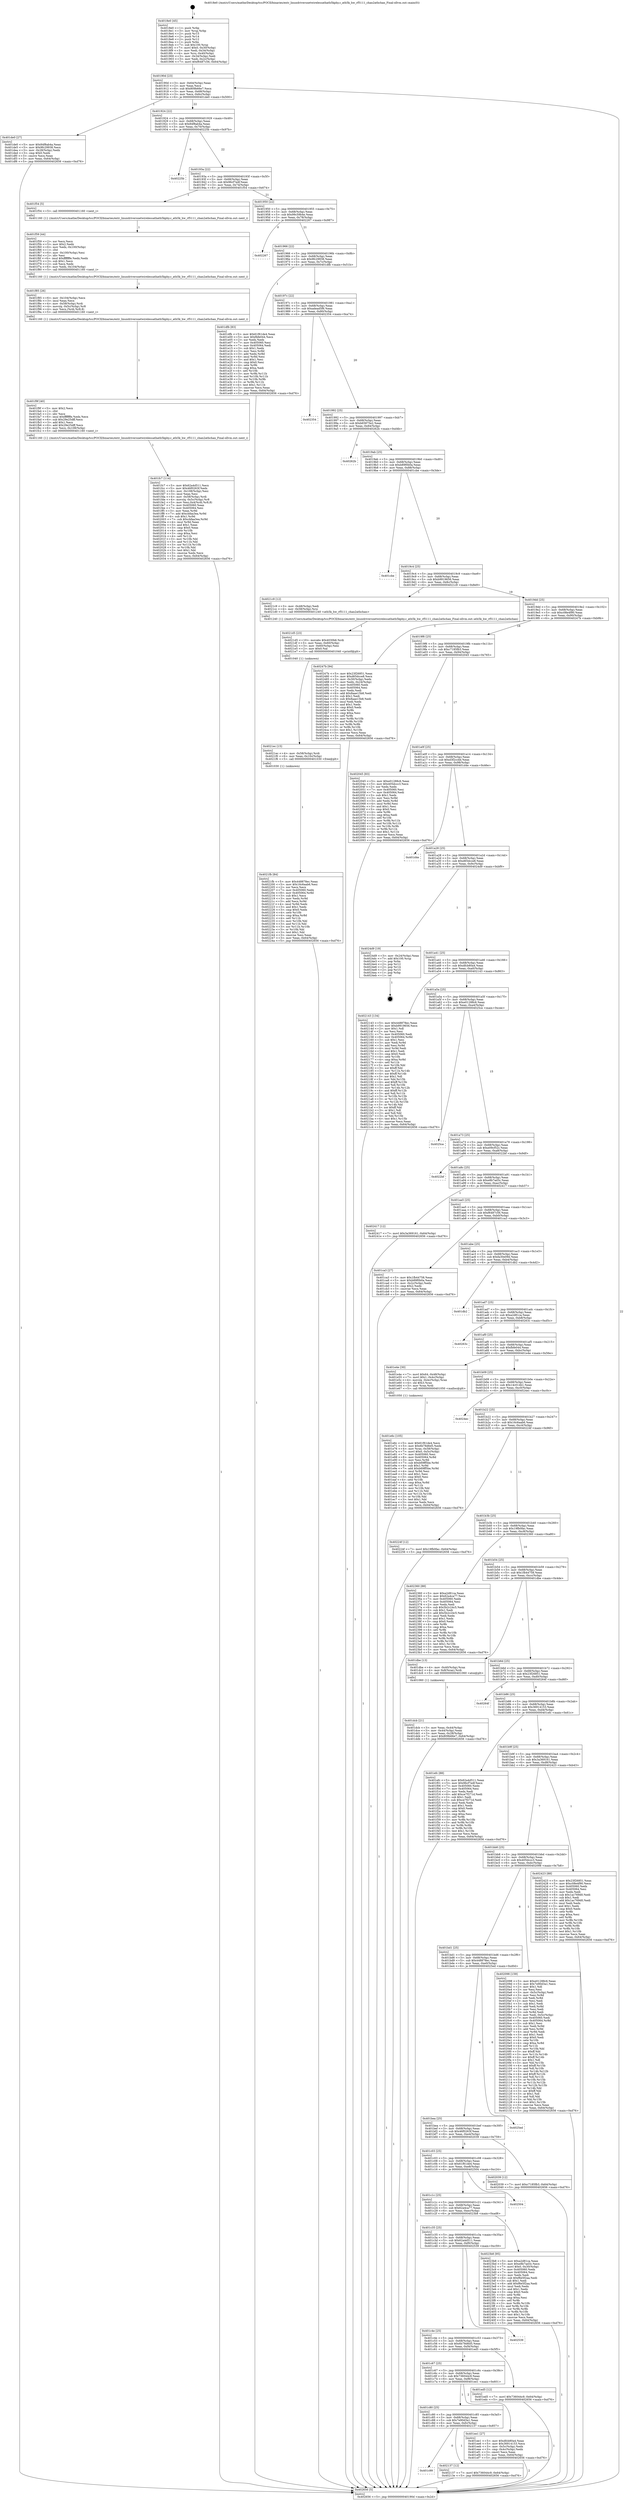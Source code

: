 digraph "0x4018e0" {
  label = "0x4018e0 (/mnt/c/Users/mathe/Desktop/tcc/POCII/binaries/extr_linuxdriversnetwirelessathath5kphy.c_ath5k_hw_rf5111_chan2athchan_Final-ollvm.out::main(0))"
  labelloc = "t"
  node[shape=record]

  Entry [label="",width=0.3,height=0.3,shape=circle,fillcolor=black,style=filled]
  "0x40190d" [label="{
     0x40190d [23]\l
     | [instrs]\l
     &nbsp;&nbsp;0x40190d \<+3\>: mov -0x64(%rbp),%eax\l
     &nbsp;&nbsp;0x401910 \<+2\>: mov %eax,%ecx\l
     &nbsp;&nbsp;0x401912 \<+6\>: sub $0x809b66e7,%ecx\l
     &nbsp;&nbsp;0x401918 \<+3\>: mov %eax,-0x68(%rbp)\l
     &nbsp;&nbsp;0x40191b \<+3\>: mov %ecx,-0x6c(%rbp)\l
     &nbsp;&nbsp;0x40191e \<+6\>: je 0000000000401de0 \<main+0x500\>\l
  }"]
  "0x401de0" [label="{
     0x401de0 [27]\l
     | [instrs]\l
     &nbsp;&nbsp;0x401de0 \<+5\>: mov $0x84f8ab4a,%eax\l
     &nbsp;&nbsp;0x401de5 \<+5\>: mov $0x9fc29938,%ecx\l
     &nbsp;&nbsp;0x401dea \<+3\>: mov -0x28(%rbp),%edx\l
     &nbsp;&nbsp;0x401ded \<+3\>: cmp $0x0,%edx\l
     &nbsp;&nbsp;0x401df0 \<+3\>: cmove %ecx,%eax\l
     &nbsp;&nbsp;0x401df3 \<+3\>: mov %eax,-0x64(%rbp)\l
     &nbsp;&nbsp;0x401df6 \<+5\>: jmp 0000000000402656 \<main+0xd76\>\l
  }"]
  "0x401924" [label="{
     0x401924 [22]\l
     | [instrs]\l
     &nbsp;&nbsp;0x401924 \<+5\>: jmp 0000000000401929 \<main+0x49\>\l
     &nbsp;&nbsp;0x401929 \<+3\>: mov -0x68(%rbp),%eax\l
     &nbsp;&nbsp;0x40192c \<+5\>: sub $0x84f8ab4a,%eax\l
     &nbsp;&nbsp;0x401931 \<+3\>: mov %eax,-0x70(%rbp)\l
     &nbsp;&nbsp;0x401934 \<+6\>: je 000000000040225b \<main+0x97b\>\l
  }"]
  Exit [label="",width=0.3,height=0.3,shape=circle,fillcolor=black,style=filled,peripheries=2]
  "0x40225b" [label="{
     0x40225b\l
  }", style=dashed]
  "0x40193a" [label="{
     0x40193a [22]\l
     | [instrs]\l
     &nbsp;&nbsp;0x40193a \<+5\>: jmp 000000000040193f \<main+0x5f\>\l
     &nbsp;&nbsp;0x40193f \<+3\>: mov -0x68(%rbp),%eax\l
     &nbsp;&nbsp;0x401942 \<+5\>: sub $0x96cf7edf,%eax\l
     &nbsp;&nbsp;0x401947 \<+3\>: mov %eax,-0x74(%rbp)\l
     &nbsp;&nbsp;0x40194a \<+6\>: je 0000000000401f54 \<main+0x674\>\l
  }"]
  "0x4021fb" [label="{
     0x4021fb [84]\l
     | [instrs]\l
     &nbsp;&nbsp;0x4021fb \<+5\>: mov $0x448878ec,%eax\l
     &nbsp;&nbsp;0x402200 \<+5\>: mov $0x16c6aab6,%esi\l
     &nbsp;&nbsp;0x402205 \<+2\>: xor %ecx,%ecx\l
     &nbsp;&nbsp;0x402207 \<+7\>: mov 0x405060,%edx\l
     &nbsp;&nbsp;0x40220e \<+8\>: mov 0x405064,%r8d\l
     &nbsp;&nbsp;0x402216 \<+3\>: sub $0x1,%ecx\l
     &nbsp;&nbsp;0x402219 \<+3\>: mov %edx,%r9d\l
     &nbsp;&nbsp;0x40221c \<+3\>: add %ecx,%r9d\l
     &nbsp;&nbsp;0x40221f \<+4\>: imul %r9d,%edx\l
     &nbsp;&nbsp;0x402223 \<+3\>: and $0x1,%edx\l
     &nbsp;&nbsp;0x402226 \<+3\>: cmp $0x0,%edx\l
     &nbsp;&nbsp;0x402229 \<+4\>: sete %r10b\l
     &nbsp;&nbsp;0x40222d \<+4\>: cmp $0xa,%r8d\l
     &nbsp;&nbsp;0x402231 \<+4\>: setl %r11b\l
     &nbsp;&nbsp;0x402235 \<+3\>: mov %r10b,%bl\l
     &nbsp;&nbsp;0x402238 \<+3\>: and %r11b,%bl\l
     &nbsp;&nbsp;0x40223b \<+3\>: xor %r11b,%r10b\l
     &nbsp;&nbsp;0x40223e \<+3\>: or %r10b,%bl\l
     &nbsp;&nbsp;0x402241 \<+3\>: test $0x1,%bl\l
     &nbsp;&nbsp;0x402244 \<+3\>: cmovne %esi,%eax\l
     &nbsp;&nbsp;0x402247 \<+3\>: mov %eax,-0x64(%rbp)\l
     &nbsp;&nbsp;0x40224a \<+5\>: jmp 0000000000402656 \<main+0xd76\>\l
  }"]
  "0x401f54" [label="{
     0x401f54 [5]\l
     | [instrs]\l
     &nbsp;&nbsp;0x401f54 \<+5\>: call 0000000000401160 \<next_i\>\l
     | [calls]\l
     &nbsp;&nbsp;0x401160 \{1\} (/mnt/c/Users/mathe/Desktop/tcc/POCII/binaries/extr_linuxdriversnetwirelessathath5kphy.c_ath5k_hw_rf5111_chan2athchan_Final-ollvm.out::next_i)\l
  }"]
  "0x401950" [label="{
     0x401950 [22]\l
     | [instrs]\l
     &nbsp;&nbsp;0x401950 \<+5\>: jmp 0000000000401955 \<main+0x75\>\l
     &nbsp;&nbsp;0x401955 \<+3\>: mov -0x68(%rbp),%eax\l
     &nbsp;&nbsp;0x401958 \<+5\>: sub $0x99c59b4e,%eax\l
     &nbsp;&nbsp;0x40195d \<+3\>: mov %eax,-0x78(%rbp)\l
     &nbsp;&nbsp;0x401960 \<+6\>: je 0000000000402267 \<main+0x987\>\l
  }"]
  "0x4021ec" [label="{
     0x4021ec [15]\l
     | [instrs]\l
     &nbsp;&nbsp;0x4021ec \<+4\>: mov -0x58(%rbp),%rdi\l
     &nbsp;&nbsp;0x4021f0 \<+6\>: mov %eax,-0x10c(%rbp)\l
     &nbsp;&nbsp;0x4021f6 \<+5\>: call 0000000000401030 \<free@plt\>\l
     | [calls]\l
     &nbsp;&nbsp;0x401030 \{1\} (unknown)\l
  }"]
  "0x402267" [label="{
     0x402267\l
  }", style=dashed]
  "0x401966" [label="{
     0x401966 [22]\l
     | [instrs]\l
     &nbsp;&nbsp;0x401966 \<+5\>: jmp 000000000040196b \<main+0x8b\>\l
     &nbsp;&nbsp;0x40196b \<+3\>: mov -0x68(%rbp),%eax\l
     &nbsp;&nbsp;0x40196e \<+5\>: sub $0x9fc29938,%eax\l
     &nbsp;&nbsp;0x401973 \<+3\>: mov %eax,-0x7c(%rbp)\l
     &nbsp;&nbsp;0x401976 \<+6\>: je 0000000000401dfb \<main+0x51b\>\l
  }"]
  "0x4021d5" [label="{
     0x4021d5 [23]\l
     | [instrs]\l
     &nbsp;&nbsp;0x4021d5 \<+10\>: movabs $0x4030b6,%rdi\l
     &nbsp;&nbsp;0x4021df \<+3\>: mov %eax,-0x60(%rbp)\l
     &nbsp;&nbsp;0x4021e2 \<+3\>: mov -0x60(%rbp),%esi\l
     &nbsp;&nbsp;0x4021e5 \<+2\>: mov $0x0,%al\l
     &nbsp;&nbsp;0x4021e7 \<+5\>: call 0000000000401040 \<printf@plt\>\l
     | [calls]\l
     &nbsp;&nbsp;0x401040 \{1\} (unknown)\l
  }"]
  "0x401dfb" [label="{
     0x401dfb [83]\l
     | [instrs]\l
     &nbsp;&nbsp;0x401dfb \<+5\>: mov $0x61f61de4,%eax\l
     &nbsp;&nbsp;0x401e00 \<+5\>: mov $0xfbfe044,%ecx\l
     &nbsp;&nbsp;0x401e05 \<+2\>: xor %edx,%edx\l
     &nbsp;&nbsp;0x401e07 \<+7\>: mov 0x405060,%esi\l
     &nbsp;&nbsp;0x401e0e \<+7\>: mov 0x405064,%edi\l
     &nbsp;&nbsp;0x401e15 \<+3\>: sub $0x1,%edx\l
     &nbsp;&nbsp;0x401e18 \<+3\>: mov %esi,%r8d\l
     &nbsp;&nbsp;0x401e1b \<+3\>: add %edx,%r8d\l
     &nbsp;&nbsp;0x401e1e \<+4\>: imul %r8d,%esi\l
     &nbsp;&nbsp;0x401e22 \<+3\>: and $0x1,%esi\l
     &nbsp;&nbsp;0x401e25 \<+3\>: cmp $0x0,%esi\l
     &nbsp;&nbsp;0x401e28 \<+4\>: sete %r9b\l
     &nbsp;&nbsp;0x401e2c \<+3\>: cmp $0xa,%edi\l
     &nbsp;&nbsp;0x401e2f \<+4\>: setl %r10b\l
     &nbsp;&nbsp;0x401e33 \<+3\>: mov %r9b,%r11b\l
     &nbsp;&nbsp;0x401e36 \<+3\>: and %r10b,%r11b\l
     &nbsp;&nbsp;0x401e39 \<+3\>: xor %r10b,%r9b\l
     &nbsp;&nbsp;0x401e3c \<+3\>: or %r9b,%r11b\l
     &nbsp;&nbsp;0x401e3f \<+4\>: test $0x1,%r11b\l
     &nbsp;&nbsp;0x401e43 \<+3\>: cmovne %ecx,%eax\l
     &nbsp;&nbsp;0x401e46 \<+3\>: mov %eax,-0x64(%rbp)\l
     &nbsp;&nbsp;0x401e49 \<+5\>: jmp 0000000000402656 \<main+0xd76\>\l
  }"]
  "0x40197c" [label="{
     0x40197c [22]\l
     | [instrs]\l
     &nbsp;&nbsp;0x40197c \<+5\>: jmp 0000000000401981 \<main+0xa1\>\l
     &nbsp;&nbsp;0x401981 \<+3\>: mov -0x68(%rbp),%eax\l
     &nbsp;&nbsp;0x401984 \<+5\>: sub $0xadead5f6,%eax\l
     &nbsp;&nbsp;0x401989 \<+3\>: mov %eax,-0x80(%rbp)\l
     &nbsp;&nbsp;0x40198c \<+6\>: je 0000000000402354 \<main+0xa74\>\l
  }"]
  "0x401c99" [label="{
     0x401c99\l
  }", style=dashed]
  "0x402354" [label="{
     0x402354\l
  }", style=dashed]
  "0x401992" [label="{
     0x401992 [25]\l
     | [instrs]\l
     &nbsp;&nbsp;0x401992 \<+5\>: jmp 0000000000401997 \<main+0xb7\>\l
     &nbsp;&nbsp;0x401997 \<+3\>: mov -0x68(%rbp),%eax\l
     &nbsp;&nbsp;0x40199a \<+5\>: sub $0xb65875e2,%eax\l
     &nbsp;&nbsp;0x40199f \<+6\>: mov %eax,-0x84(%rbp)\l
     &nbsp;&nbsp;0x4019a5 \<+6\>: je 000000000040262b \<main+0xd4b\>\l
  }"]
  "0x402137" [label="{
     0x402137 [12]\l
     | [instrs]\l
     &nbsp;&nbsp;0x402137 \<+7\>: movl $0x736044c9,-0x64(%rbp)\l
     &nbsp;&nbsp;0x40213e \<+5\>: jmp 0000000000402656 \<main+0xd76\>\l
  }"]
  "0x40262b" [label="{
     0x40262b\l
  }", style=dashed]
  "0x4019ab" [label="{
     0x4019ab [25]\l
     | [instrs]\l
     &nbsp;&nbsp;0x4019ab \<+5\>: jmp 00000000004019b0 \<main+0xd0\>\l
     &nbsp;&nbsp;0x4019b0 \<+3\>: mov -0x68(%rbp),%eax\l
     &nbsp;&nbsp;0x4019b3 \<+5\>: sub $0xb89f0b0a,%eax\l
     &nbsp;&nbsp;0x4019b8 \<+6\>: mov %eax,-0x88(%rbp)\l
     &nbsp;&nbsp;0x4019be \<+6\>: je 0000000000401cbe \<main+0x3de\>\l
  }"]
  "0x401fc7" [label="{
     0x401fc7 [114]\l
     | [instrs]\l
     &nbsp;&nbsp;0x401fc7 \<+5\>: mov $0x62a4d511,%ecx\l
     &nbsp;&nbsp;0x401fcc \<+5\>: mov $0x46f0263f,%edx\l
     &nbsp;&nbsp;0x401fd1 \<+6\>: mov -0x108(%rbp),%esi\l
     &nbsp;&nbsp;0x401fd7 \<+3\>: imul %eax,%esi\l
     &nbsp;&nbsp;0x401fda \<+4\>: mov -0x58(%rbp),%rdi\l
     &nbsp;&nbsp;0x401fde \<+4\>: movslq -0x5c(%rbp),%r8\l
     &nbsp;&nbsp;0x401fe2 \<+5\>: mov %esi,0x4(%rdi,%r8,8)\l
     &nbsp;&nbsp;0x401fe7 \<+7\>: mov 0x405060,%eax\l
     &nbsp;&nbsp;0x401fee \<+7\>: mov 0x405064,%esi\l
     &nbsp;&nbsp;0x401ff5 \<+3\>: mov %eax,%r9d\l
     &nbsp;&nbsp;0x401ff8 \<+7\>: add $0xcbfaa3ea,%r9d\l
     &nbsp;&nbsp;0x401fff \<+4\>: sub $0x1,%r9d\l
     &nbsp;&nbsp;0x402003 \<+7\>: sub $0xcbfaa3ea,%r9d\l
     &nbsp;&nbsp;0x40200a \<+4\>: imul %r9d,%eax\l
     &nbsp;&nbsp;0x40200e \<+3\>: and $0x1,%eax\l
     &nbsp;&nbsp;0x402011 \<+3\>: cmp $0x0,%eax\l
     &nbsp;&nbsp;0x402014 \<+4\>: sete %r10b\l
     &nbsp;&nbsp;0x402018 \<+3\>: cmp $0xa,%esi\l
     &nbsp;&nbsp;0x40201b \<+4\>: setl %r11b\l
     &nbsp;&nbsp;0x40201f \<+3\>: mov %r10b,%bl\l
     &nbsp;&nbsp;0x402022 \<+3\>: and %r11b,%bl\l
     &nbsp;&nbsp;0x402025 \<+3\>: xor %r11b,%r10b\l
     &nbsp;&nbsp;0x402028 \<+3\>: or %r10b,%bl\l
     &nbsp;&nbsp;0x40202b \<+3\>: test $0x1,%bl\l
     &nbsp;&nbsp;0x40202e \<+3\>: cmovne %edx,%ecx\l
     &nbsp;&nbsp;0x402031 \<+3\>: mov %ecx,-0x64(%rbp)\l
     &nbsp;&nbsp;0x402034 \<+5\>: jmp 0000000000402656 \<main+0xd76\>\l
  }"]
  "0x401cbe" [label="{
     0x401cbe\l
  }", style=dashed]
  "0x4019c4" [label="{
     0x4019c4 [25]\l
     | [instrs]\l
     &nbsp;&nbsp;0x4019c4 \<+5\>: jmp 00000000004019c9 \<main+0xe9\>\l
     &nbsp;&nbsp;0x4019c9 \<+3\>: mov -0x68(%rbp),%eax\l
     &nbsp;&nbsp;0x4019cc \<+5\>: sub $0xb9919656,%eax\l
     &nbsp;&nbsp;0x4019d1 \<+6\>: mov %eax,-0x8c(%rbp)\l
     &nbsp;&nbsp;0x4019d7 \<+6\>: je 00000000004021c9 \<main+0x8e9\>\l
  }"]
  "0x401f9f" [label="{
     0x401f9f [40]\l
     | [instrs]\l
     &nbsp;&nbsp;0x401f9f \<+5\>: mov $0x2,%ecx\l
     &nbsp;&nbsp;0x401fa4 \<+1\>: cltd\l
     &nbsp;&nbsp;0x401fa5 \<+2\>: idiv %ecx\l
     &nbsp;&nbsp;0x401fa7 \<+6\>: imul $0xfffffffe,%edx,%ecx\l
     &nbsp;&nbsp;0x401fad \<+6\>: sub $0x29e25dff,%ecx\l
     &nbsp;&nbsp;0x401fb3 \<+3\>: add $0x1,%ecx\l
     &nbsp;&nbsp;0x401fb6 \<+6\>: add $0x29e25dff,%ecx\l
     &nbsp;&nbsp;0x401fbc \<+6\>: mov %ecx,-0x108(%rbp)\l
     &nbsp;&nbsp;0x401fc2 \<+5\>: call 0000000000401160 \<next_i\>\l
     | [calls]\l
     &nbsp;&nbsp;0x401160 \{1\} (/mnt/c/Users/mathe/Desktop/tcc/POCII/binaries/extr_linuxdriversnetwirelessathath5kphy.c_ath5k_hw_rf5111_chan2athchan_Final-ollvm.out::next_i)\l
  }"]
  "0x4021c9" [label="{
     0x4021c9 [12]\l
     | [instrs]\l
     &nbsp;&nbsp;0x4021c9 \<+3\>: mov -0x48(%rbp),%edi\l
     &nbsp;&nbsp;0x4021cc \<+4\>: mov -0x58(%rbp),%rsi\l
     &nbsp;&nbsp;0x4021d0 \<+5\>: call 0000000000401240 \<ath5k_hw_rf5111_chan2athchan\>\l
     | [calls]\l
     &nbsp;&nbsp;0x401240 \{1\} (/mnt/c/Users/mathe/Desktop/tcc/POCII/binaries/extr_linuxdriversnetwirelessathath5kphy.c_ath5k_hw_rf5111_chan2athchan_Final-ollvm.out::ath5k_hw_rf5111_chan2athchan)\l
  }"]
  "0x4019dd" [label="{
     0x4019dd [25]\l
     | [instrs]\l
     &nbsp;&nbsp;0x4019dd \<+5\>: jmp 00000000004019e2 \<main+0x102\>\l
     &nbsp;&nbsp;0x4019e2 \<+3\>: mov -0x68(%rbp),%eax\l
     &nbsp;&nbsp;0x4019e5 \<+5\>: sub $0xc08e4f90,%eax\l
     &nbsp;&nbsp;0x4019ea \<+6\>: mov %eax,-0x90(%rbp)\l
     &nbsp;&nbsp;0x4019f0 \<+6\>: je 000000000040247b \<main+0xb9b\>\l
  }"]
  "0x401f85" [label="{
     0x401f85 [26]\l
     | [instrs]\l
     &nbsp;&nbsp;0x401f85 \<+6\>: mov -0x104(%rbp),%ecx\l
     &nbsp;&nbsp;0x401f8b \<+3\>: imul %eax,%ecx\l
     &nbsp;&nbsp;0x401f8e \<+4\>: mov -0x58(%rbp),%rdi\l
     &nbsp;&nbsp;0x401f92 \<+4\>: movslq -0x5c(%rbp),%r8\l
     &nbsp;&nbsp;0x401f96 \<+4\>: mov %ecx,(%rdi,%r8,8)\l
     &nbsp;&nbsp;0x401f9a \<+5\>: call 0000000000401160 \<next_i\>\l
     | [calls]\l
     &nbsp;&nbsp;0x401160 \{1\} (/mnt/c/Users/mathe/Desktop/tcc/POCII/binaries/extr_linuxdriversnetwirelessathath5kphy.c_ath5k_hw_rf5111_chan2athchan_Final-ollvm.out::next_i)\l
  }"]
  "0x40247b" [label="{
     0x40247b [94]\l
     | [instrs]\l
     &nbsp;&nbsp;0x40247b \<+5\>: mov $0x23f26851,%eax\l
     &nbsp;&nbsp;0x402480 \<+5\>: mov $0xd65dcce8,%ecx\l
     &nbsp;&nbsp;0x402485 \<+3\>: mov -0x30(%rbp),%edx\l
     &nbsp;&nbsp;0x402488 \<+3\>: mov %edx,-0x24(%rbp)\l
     &nbsp;&nbsp;0x40248b \<+7\>: mov 0x405060,%edx\l
     &nbsp;&nbsp;0x402492 \<+7\>: mov 0x405064,%esi\l
     &nbsp;&nbsp;0x402499 \<+2\>: mov %edx,%edi\l
     &nbsp;&nbsp;0x40249b \<+6\>: add $0x8aae15b8,%edi\l
     &nbsp;&nbsp;0x4024a1 \<+3\>: sub $0x1,%edi\l
     &nbsp;&nbsp;0x4024a4 \<+6\>: sub $0x8aae15b8,%edi\l
     &nbsp;&nbsp;0x4024aa \<+3\>: imul %edi,%edx\l
     &nbsp;&nbsp;0x4024ad \<+3\>: and $0x1,%edx\l
     &nbsp;&nbsp;0x4024b0 \<+3\>: cmp $0x0,%edx\l
     &nbsp;&nbsp;0x4024b3 \<+4\>: sete %r8b\l
     &nbsp;&nbsp;0x4024b7 \<+3\>: cmp $0xa,%esi\l
     &nbsp;&nbsp;0x4024ba \<+4\>: setl %r9b\l
     &nbsp;&nbsp;0x4024be \<+3\>: mov %r8b,%r10b\l
     &nbsp;&nbsp;0x4024c1 \<+3\>: and %r9b,%r10b\l
     &nbsp;&nbsp;0x4024c4 \<+3\>: xor %r9b,%r8b\l
     &nbsp;&nbsp;0x4024c7 \<+3\>: or %r8b,%r10b\l
     &nbsp;&nbsp;0x4024ca \<+4\>: test $0x1,%r10b\l
     &nbsp;&nbsp;0x4024ce \<+3\>: cmovne %ecx,%eax\l
     &nbsp;&nbsp;0x4024d1 \<+3\>: mov %eax,-0x64(%rbp)\l
     &nbsp;&nbsp;0x4024d4 \<+5\>: jmp 0000000000402656 \<main+0xd76\>\l
  }"]
  "0x4019f6" [label="{
     0x4019f6 [25]\l
     | [instrs]\l
     &nbsp;&nbsp;0x4019f6 \<+5\>: jmp 00000000004019fb \<main+0x11b\>\l
     &nbsp;&nbsp;0x4019fb \<+3\>: mov -0x68(%rbp),%eax\l
     &nbsp;&nbsp;0x4019fe \<+5\>: sub $0xc7185fb3,%eax\l
     &nbsp;&nbsp;0x401a03 \<+6\>: mov %eax,-0x94(%rbp)\l
     &nbsp;&nbsp;0x401a09 \<+6\>: je 0000000000402045 \<main+0x765\>\l
  }"]
  "0x401f59" [label="{
     0x401f59 [44]\l
     | [instrs]\l
     &nbsp;&nbsp;0x401f59 \<+2\>: xor %ecx,%ecx\l
     &nbsp;&nbsp;0x401f5b \<+5\>: mov $0x2,%edx\l
     &nbsp;&nbsp;0x401f60 \<+6\>: mov %edx,-0x100(%rbp)\l
     &nbsp;&nbsp;0x401f66 \<+1\>: cltd\l
     &nbsp;&nbsp;0x401f67 \<+6\>: mov -0x100(%rbp),%esi\l
     &nbsp;&nbsp;0x401f6d \<+2\>: idiv %esi\l
     &nbsp;&nbsp;0x401f6f \<+6\>: imul $0xfffffffe,%edx,%edx\l
     &nbsp;&nbsp;0x401f75 \<+3\>: sub $0x1,%ecx\l
     &nbsp;&nbsp;0x401f78 \<+2\>: sub %ecx,%edx\l
     &nbsp;&nbsp;0x401f7a \<+6\>: mov %edx,-0x104(%rbp)\l
     &nbsp;&nbsp;0x401f80 \<+5\>: call 0000000000401160 \<next_i\>\l
     | [calls]\l
     &nbsp;&nbsp;0x401160 \{1\} (/mnt/c/Users/mathe/Desktop/tcc/POCII/binaries/extr_linuxdriversnetwirelessathath5kphy.c_ath5k_hw_rf5111_chan2athchan_Final-ollvm.out::next_i)\l
  }"]
  "0x402045" [label="{
     0x402045 [83]\l
     | [instrs]\l
     &nbsp;&nbsp;0x402045 \<+5\>: mov $0xe01288c6,%eax\l
     &nbsp;&nbsp;0x40204a \<+5\>: mov $0x405dccc3,%ecx\l
     &nbsp;&nbsp;0x40204f \<+2\>: xor %edx,%edx\l
     &nbsp;&nbsp;0x402051 \<+7\>: mov 0x405060,%esi\l
     &nbsp;&nbsp;0x402058 \<+7\>: mov 0x405064,%edi\l
     &nbsp;&nbsp;0x40205f \<+3\>: sub $0x1,%edx\l
     &nbsp;&nbsp;0x402062 \<+3\>: mov %esi,%r8d\l
     &nbsp;&nbsp;0x402065 \<+3\>: add %edx,%r8d\l
     &nbsp;&nbsp;0x402068 \<+4\>: imul %r8d,%esi\l
     &nbsp;&nbsp;0x40206c \<+3\>: and $0x1,%esi\l
     &nbsp;&nbsp;0x40206f \<+3\>: cmp $0x0,%esi\l
     &nbsp;&nbsp;0x402072 \<+4\>: sete %r9b\l
     &nbsp;&nbsp;0x402076 \<+3\>: cmp $0xa,%edi\l
     &nbsp;&nbsp;0x402079 \<+4\>: setl %r10b\l
     &nbsp;&nbsp;0x40207d \<+3\>: mov %r9b,%r11b\l
     &nbsp;&nbsp;0x402080 \<+3\>: and %r10b,%r11b\l
     &nbsp;&nbsp;0x402083 \<+3\>: xor %r10b,%r9b\l
     &nbsp;&nbsp;0x402086 \<+3\>: or %r9b,%r11b\l
     &nbsp;&nbsp;0x402089 \<+4\>: test $0x1,%r11b\l
     &nbsp;&nbsp;0x40208d \<+3\>: cmovne %ecx,%eax\l
     &nbsp;&nbsp;0x402090 \<+3\>: mov %eax,-0x64(%rbp)\l
     &nbsp;&nbsp;0x402093 \<+5\>: jmp 0000000000402656 \<main+0xd76\>\l
  }"]
  "0x401a0f" [label="{
     0x401a0f [25]\l
     | [instrs]\l
     &nbsp;&nbsp;0x401a0f \<+5\>: jmp 0000000000401a14 \<main+0x134\>\l
     &nbsp;&nbsp;0x401a14 \<+3\>: mov -0x68(%rbp),%eax\l
     &nbsp;&nbsp;0x401a17 \<+5\>: sub $0xd3f2ccbb,%eax\l
     &nbsp;&nbsp;0x401a1c \<+6\>: mov %eax,-0x98(%rbp)\l
     &nbsp;&nbsp;0x401a22 \<+6\>: je 0000000000401d4e \<main+0x46e\>\l
  }"]
  "0x401c80" [label="{
     0x401c80 [25]\l
     | [instrs]\l
     &nbsp;&nbsp;0x401c80 \<+5\>: jmp 0000000000401c85 \<main+0x3a5\>\l
     &nbsp;&nbsp;0x401c85 \<+3\>: mov -0x68(%rbp),%eax\l
     &nbsp;&nbsp;0x401c88 \<+5\>: sub $0x7e90d3a1,%eax\l
     &nbsp;&nbsp;0x401c8d \<+6\>: mov %eax,-0xfc(%rbp)\l
     &nbsp;&nbsp;0x401c93 \<+6\>: je 0000000000402137 \<main+0x857\>\l
  }"]
  "0x401d4e" [label="{
     0x401d4e\l
  }", style=dashed]
  "0x401a28" [label="{
     0x401a28 [25]\l
     | [instrs]\l
     &nbsp;&nbsp;0x401a28 \<+5\>: jmp 0000000000401a2d \<main+0x14d\>\l
     &nbsp;&nbsp;0x401a2d \<+3\>: mov -0x68(%rbp),%eax\l
     &nbsp;&nbsp;0x401a30 \<+5\>: sub $0xd65dcce8,%eax\l
     &nbsp;&nbsp;0x401a35 \<+6\>: mov %eax,-0x9c(%rbp)\l
     &nbsp;&nbsp;0x401a3b \<+6\>: je 00000000004024d9 \<main+0xbf9\>\l
  }"]
  "0x401ee1" [label="{
     0x401ee1 [27]\l
     | [instrs]\l
     &nbsp;&nbsp;0x401ee1 \<+5\>: mov $0xdfcb80a4,%eax\l
     &nbsp;&nbsp;0x401ee6 \<+5\>: mov $0x36914153,%ecx\l
     &nbsp;&nbsp;0x401eeb \<+3\>: mov -0x5c(%rbp),%edx\l
     &nbsp;&nbsp;0x401eee \<+3\>: cmp -0x4c(%rbp),%edx\l
     &nbsp;&nbsp;0x401ef1 \<+3\>: cmovl %ecx,%eax\l
     &nbsp;&nbsp;0x401ef4 \<+3\>: mov %eax,-0x64(%rbp)\l
     &nbsp;&nbsp;0x401ef7 \<+5\>: jmp 0000000000402656 \<main+0xd76\>\l
  }"]
  "0x4024d9" [label="{
     0x4024d9 [19]\l
     | [instrs]\l
     &nbsp;&nbsp;0x4024d9 \<+3\>: mov -0x24(%rbp),%eax\l
     &nbsp;&nbsp;0x4024dc \<+7\>: add $0x100,%rsp\l
     &nbsp;&nbsp;0x4024e3 \<+1\>: pop %rbx\l
     &nbsp;&nbsp;0x4024e4 \<+2\>: pop %r12\l
     &nbsp;&nbsp;0x4024e6 \<+2\>: pop %r14\l
     &nbsp;&nbsp;0x4024e8 \<+2\>: pop %r15\l
     &nbsp;&nbsp;0x4024ea \<+1\>: pop %rbp\l
     &nbsp;&nbsp;0x4024eb \<+1\>: ret\l
  }"]
  "0x401a41" [label="{
     0x401a41 [25]\l
     | [instrs]\l
     &nbsp;&nbsp;0x401a41 \<+5\>: jmp 0000000000401a46 \<main+0x166\>\l
     &nbsp;&nbsp;0x401a46 \<+3\>: mov -0x68(%rbp),%eax\l
     &nbsp;&nbsp;0x401a49 \<+5\>: sub $0xdfcb80a4,%eax\l
     &nbsp;&nbsp;0x401a4e \<+6\>: mov %eax,-0xa0(%rbp)\l
     &nbsp;&nbsp;0x401a54 \<+6\>: je 0000000000402143 \<main+0x863\>\l
  }"]
  "0x401c67" [label="{
     0x401c67 [25]\l
     | [instrs]\l
     &nbsp;&nbsp;0x401c67 \<+5\>: jmp 0000000000401c6c \<main+0x38c\>\l
     &nbsp;&nbsp;0x401c6c \<+3\>: mov -0x68(%rbp),%eax\l
     &nbsp;&nbsp;0x401c6f \<+5\>: sub $0x736044c9,%eax\l
     &nbsp;&nbsp;0x401c74 \<+6\>: mov %eax,-0xf8(%rbp)\l
     &nbsp;&nbsp;0x401c7a \<+6\>: je 0000000000401ee1 \<main+0x601\>\l
  }"]
  "0x402143" [label="{
     0x402143 [134]\l
     | [instrs]\l
     &nbsp;&nbsp;0x402143 \<+5\>: mov $0x448878ec,%eax\l
     &nbsp;&nbsp;0x402148 \<+5\>: mov $0xb9919656,%ecx\l
     &nbsp;&nbsp;0x40214d \<+2\>: mov $0x1,%dl\l
     &nbsp;&nbsp;0x40214f \<+2\>: xor %esi,%esi\l
     &nbsp;&nbsp;0x402151 \<+7\>: mov 0x405060,%edi\l
     &nbsp;&nbsp;0x402158 \<+8\>: mov 0x405064,%r8d\l
     &nbsp;&nbsp;0x402160 \<+3\>: sub $0x1,%esi\l
     &nbsp;&nbsp;0x402163 \<+3\>: mov %edi,%r9d\l
     &nbsp;&nbsp;0x402166 \<+3\>: add %esi,%r9d\l
     &nbsp;&nbsp;0x402169 \<+4\>: imul %r9d,%edi\l
     &nbsp;&nbsp;0x40216d \<+3\>: and $0x1,%edi\l
     &nbsp;&nbsp;0x402170 \<+3\>: cmp $0x0,%edi\l
     &nbsp;&nbsp;0x402173 \<+4\>: sete %r10b\l
     &nbsp;&nbsp;0x402177 \<+4\>: cmp $0xa,%r8d\l
     &nbsp;&nbsp;0x40217b \<+4\>: setl %r11b\l
     &nbsp;&nbsp;0x40217f \<+3\>: mov %r10b,%bl\l
     &nbsp;&nbsp;0x402182 \<+3\>: xor $0xff,%bl\l
     &nbsp;&nbsp;0x402185 \<+3\>: mov %r11b,%r14b\l
     &nbsp;&nbsp;0x402188 \<+4\>: xor $0xff,%r14b\l
     &nbsp;&nbsp;0x40218c \<+3\>: xor $0x1,%dl\l
     &nbsp;&nbsp;0x40218f \<+3\>: mov %bl,%r15b\l
     &nbsp;&nbsp;0x402192 \<+4\>: and $0xff,%r15b\l
     &nbsp;&nbsp;0x402196 \<+3\>: and %dl,%r10b\l
     &nbsp;&nbsp;0x402199 \<+3\>: mov %r14b,%r12b\l
     &nbsp;&nbsp;0x40219c \<+4\>: and $0xff,%r12b\l
     &nbsp;&nbsp;0x4021a0 \<+3\>: and %dl,%r11b\l
     &nbsp;&nbsp;0x4021a3 \<+3\>: or %r10b,%r15b\l
     &nbsp;&nbsp;0x4021a6 \<+3\>: or %r11b,%r12b\l
     &nbsp;&nbsp;0x4021a9 \<+3\>: xor %r12b,%r15b\l
     &nbsp;&nbsp;0x4021ac \<+3\>: or %r14b,%bl\l
     &nbsp;&nbsp;0x4021af \<+3\>: xor $0xff,%bl\l
     &nbsp;&nbsp;0x4021b2 \<+3\>: or $0x1,%dl\l
     &nbsp;&nbsp;0x4021b5 \<+2\>: and %dl,%bl\l
     &nbsp;&nbsp;0x4021b7 \<+3\>: or %bl,%r15b\l
     &nbsp;&nbsp;0x4021ba \<+4\>: test $0x1,%r15b\l
     &nbsp;&nbsp;0x4021be \<+3\>: cmovne %ecx,%eax\l
     &nbsp;&nbsp;0x4021c1 \<+3\>: mov %eax,-0x64(%rbp)\l
     &nbsp;&nbsp;0x4021c4 \<+5\>: jmp 0000000000402656 \<main+0xd76\>\l
  }"]
  "0x401a5a" [label="{
     0x401a5a [25]\l
     | [instrs]\l
     &nbsp;&nbsp;0x401a5a \<+5\>: jmp 0000000000401a5f \<main+0x17f\>\l
     &nbsp;&nbsp;0x401a5f \<+3\>: mov -0x68(%rbp),%eax\l
     &nbsp;&nbsp;0x401a62 \<+5\>: sub $0xe01288c6,%eax\l
     &nbsp;&nbsp;0x401a67 \<+6\>: mov %eax,-0xa4(%rbp)\l
     &nbsp;&nbsp;0x401a6d \<+6\>: je 00000000004025ce \<main+0xcee\>\l
  }"]
  "0x401ed5" [label="{
     0x401ed5 [12]\l
     | [instrs]\l
     &nbsp;&nbsp;0x401ed5 \<+7\>: movl $0x736044c9,-0x64(%rbp)\l
     &nbsp;&nbsp;0x401edc \<+5\>: jmp 0000000000402656 \<main+0xd76\>\l
  }"]
  "0x4025ce" [label="{
     0x4025ce\l
  }", style=dashed]
  "0x401a73" [label="{
     0x401a73 [25]\l
     | [instrs]\l
     &nbsp;&nbsp;0x401a73 \<+5\>: jmp 0000000000401a78 \<main+0x198\>\l
     &nbsp;&nbsp;0x401a78 \<+3\>: mov -0x68(%rbp),%eax\l
     &nbsp;&nbsp;0x401a7b \<+5\>: sub $0xe09cf52c,%eax\l
     &nbsp;&nbsp;0x401a80 \<+6\>: mov %eax,-0xa8(%rbp)\l
     &nbsp;&nbsp;0x401a86 \<+6\>: je 00000000004022bf \<main+0x9df\>\l
  }"]
  "0x401c4e" [label="{
     0x401c4e [25]\l
     | [instrs]\l
     &nbsp;&nbsp;0x401c4e \<+5\>: jmp 0000000000401c53 \<main+0x373\>\l
     &nbsp;&nbsp;0x401c53 \<+3\>: mov -0x68(%rbp),%eax\l
     &nbsp;&nbsp;0x401c56 \<+5\>: sub $0x6b78d6d5,%eax\l
     &nbsp;&nbsp;0x401c5b \<+6\>: mov %eax,-0xf4(%rbp)\l
     &nbsp;&nbsp;0x401c61 \<+6\>: je 0000000000401ed5 \<main+0x5f5\>\l
  }"]
  "0x4022bf" [label="{
     0x4022bf\l
  }", style=dashed]
  "0x401a8c" [label="{
     0x401a8c [25]\l
     | [instrs]\l
     &nbsp;&nbsp;0x401a8c \<+5\>: jmp 0000000000401a91 \<main+0x1b1\>\l
     &nbsp;&nbsp;0x401a91 \<+3\>: mov -0x68(%rbp),%eax\l
     &nbsp;&nbsp;0x401a94 \<+5\>: sub $0xe8b7ad3c,%eax\l
     &nbsp;&nbsp;0x401a99 \<+6\>: mov %eax,-0xac(%rbp)\l
     &nbsp;&nbsp;0x401a9f \<+6\>: je 0000000000402417 \<main+0xb37\>\l
  }"]
  "0x402539" [label="{
     0x402539\l
  }", style=dashed]
  "0x402417" [label="{
     0x402417 [12]\l
     | [instrs]\l
     &nbsp;&nbsp;0x402417 \<+7\>: movl $0x3a369161,-0x64(%rbp)\l
     &nbsp;&nbsp;0x40241e \<+5\>: jmp 0000000000402656 \<main+0xd76\>\l
  }"]
  "0x401aa5" [label="{
     0x401aa5 [25]\l
     | [instrs]\l
     &nbsp;&nbsp;0x401aa5 \<+5\>: jmp 0000000000401aaa \<main+0x1ca\>\l
     &nbsp;&nbsp;0x401aaa \<+3\>: mov -0x68(%rbp),%eax\l
     &nbsp;&nbsp;0x401aad \<+5\>: sub $0xf6487c56,%eax\l
     &nbsp;&nbsp;0x401ab2 \<+6\>: mov %eax,-0xb0(%rbp)\l
     &nbsp;&nbsp;0x401ab8 \<+6\>: je 0000000000401ca3 \<main+0x3c3\>\l
  }"]
  "0x401c35" [label="{
     0x401c35 [25]\l
     | [instrs]\l
     &nbsp;&nbsp;0x401c35 \<+5\>: jmp 0000000000401c3a \<main+0x35a\>\l
     &nbsp;&nbsp;0x401c3a \<+3\>: mov -0x68(%rbp),%eax\l
     &nbsp;&nbsp;0x401c3d \<+5\>: sub $0x62a4d511,%eax\l
     &nbsp;&nbsp;0x401c42 \<+6\>: mov %eax,-0xf0(%rbp)\l
     &nbsp;&nbsp;0x401c48 \<+6\>: je 0000000000402539 \<main+0xc59\>\l
  }"]
  "0x401ca3" [label="{
     0x401ca3 [27]\l
     | [instrs]\l
     &nbsp;&nbsp;0x401ca3 \<+5\>: mov $0x1fb44758,%eax\l
     &nbsp;&nbsp;0x401ca8 \<+5\>: mov $0xb89f0b0a,%ecx\l
     &nbsp;&nbsp;0x401cad \<+3\>: mov -0x2c(%rbp),%edx\l
     &nbsp;&nbsp;0x401cb0 \<+3\>: cmp $0x2,%edx\l
     &nbsp;&nbsp;0x401cb3 \<+3\>: cmovne %ecx,%eax\l
     &nbsp;&nbsp;0x401cb6 \<+3\>: mov %eax,-0x64(%rbp)\l
     &nbsp;&nbsp;0x401cb9 \<+5\>: jmp 0000000000402656 \<main+0xd76\>\l
  }"]
  "0x401abe" [label="{
     0x401abe [25]\l
     | [instrs]\l
     &nbsp;&nbsp;0x401abe \<+5\>: jmp 0000000000401ac3 \<main+0x1e3\>\l
     &nbsp;&nbsp;0x401ac3 \<+3\>: mov -0x68(%rbp),%eax\l
     &nbsp;&nbsp;0x401ac6 \<+5\>: sub $0xfa30e09d,%eax\l
     &nbsp;&nbsp;0x401acb \<+6\>: mov %eax,-0xb4(%rbp)\l
     &nbsp;&nbsp;0x401ad1 \<+6\>: je 0000000000401db2 \<main+0x4d2\>\l
  }"]
  "0x402656" [label="{
     0x402656 [5]\l
     | [instrs]\l
     &nbsp;&nbsp;0x402656 \<+5\>: jmp 000000000040190d \<main+0x2d\>\l
  }"]
  "0x4018e0" [label="{
     0x4018e0 [45]\l
     | [instrs]\l
     &nbsp;&nbsp;0x4018e0 \<+1\>: push %rbp\l
     &nbsp;&nbsp;0x4018e1 \<+3\>: mov %rsp,%rbp\l
     &nbsp;&nbsp;0x4018e4 \<+2\>: push %r15\l
     &nbsp;&nbsp;0x4018e6 \<+2\>: push %r14\l
     &nbsp;&nbsp;0x4018e8 \<+2\>: push %r12\l
     &nbsp;&nbsp;0x4018ea \<+1\>: push %rbx\l
     &nbsp;&nbsp;0x4018eb \<+7\>: sub $0x100,%rsp\l
     &nbsp;&nbsp;0x4018f2 \<+7\>: movl $0x0,-0x30(%rbp)\l
     &nbsp;&nbsp;0x4018f9 \<+3\>: mov %edi,-0x34(%rbp)\l
     &nbsp;&nbsp;0x4018fc \<+4\>: mov %rsi,-0x40(%rbp)\l
     &nbsp;&nbsp;0x401900 \<+3\>: mov -0x34(%rbp),%edi\l
     &nbsp;&nbsp;0x401903 \<+3\>: mov %edi,-0x2c(%rbp)\l
     &nbsp;&nbsp;0x401906 \<+7\>: movl $0xf6487c56,-0x64(%rbp)\l
  }"]
  "0x4023b8" [label="{
     0x4023b8 [95]\l
     | [instrs]\l
     &nbsp;&nbsp;0x4023b8 \<+5\>: mov $0xa2d81ca,%eax\l
     &nbsp;&nbsp;0x4023bd \<+5\>: mov $0xe8b7ad3c,%ecx\l
     &nbsp;&nbsp;0x4023c2 \<+7\>: movl $0x0,-0x30(%rbp)\l
     &nbsp;&nbsp;0x4023c9 \<+7\>: mov 0x405060,%edx\l
     &nbsp;&nbsp;0x4023d0 \<+7\>: mov 0x405064,%esi\l
     &nbsp;&nbsp;0x4023d7 \<+2\>: mov %edx,%edi\l
     &nbsp;&nbsp;0x4023d9 \<+6\>: sub $0xf6e5f2aa,%edi\l
     &nbsp;&nbsp;0x4023df \<+3\>: sub $0x1,%edi\l
     &nbsp;&nbsp;0x4023e2 \<+6\>: add $0xf6e5f2aa,%edi\l
     &nbsp;&nbsp;0x4023e8 \<+3\>: imul %edi,%edx\l
     &nbsp;&nbsp;0x4023eb \<+3\>: and $0x1,%edx\l
     &nbsp;&nbsp;0x4023ee \<+3\>: cmp $0x0,%edx\l
     &nbsp;&nbsp;0x4023f1 \<+4\>: sete %r8b\l
     &nbsp;&nbsp;0x4023f5 \<+3\>: cmp $0xa,%esi\l
     &nbsp;&nbsp;0x4023f8 \<+4\>: setl %r9b\l
     &nbsp;&nbsp;0x4023fc \<+3\>: mov %r8b,%r10b\l
     &nbsp;&nbsp;0x4023ff \<+3\>: and %r9b,%r10b\l
     &nbsp;&nbsp;0x402402 \<+3\>: xor %r9b,%r8b\l
     &nbsp;&nbsp;0x402405 \<+3\>: or %r8b,%r10b\l
     &nbsp;&nbsp;0x402408 \<+4\>: test $0x1,%r10b\l
     &nbsp;&nbsp;0x40240c \<+3\>: cmovne %ecx,%eax\l
     &nbsp;&nbsp;0x40240f \<+3\>: mov %eax,-0x64(%rbp)\l
     &nbsp;&nbsp;0x402412 \<+5\>: jmp 0000000000402656 \<main+0xd76\>\l
  }"]
  "0x401db2" [label="{
     0x401db2\l
  }", style=dashed]
  "0x401ad7" [label="{
     0x401ad7 [25]\l
     | [instrs]\l
     &nbsp;&nbsp;0x401ad7 \<+5\>: jmp 0000000000401adc \<main+0x1fc\>\l
     &nbsp;&nbsp;0x401adc \<+3\>: mov -0x68(%rbp),%eax\l
     &nbsp;&nbsp;0x401adf \<+5\>: sub $0xa2d81ca,%eax\l
     &nbsp;&nbsp;0x401ae4 \<+6\>: mov %eax,-0xb8(%rbp)\l
     &nbsp;&nbsp;0x401aea \<+6\>: je 000000000040263c \<main+0xd5c\>\l
  }"]
  "0x401c1c" [label="{
     0x401c1c [25]\l
     | [instrs]\l
     &nbsp;&nbsp;0x401c1c \<+5\>: jmp 0000000000401c21 \<main+0x341\>\l
     &nbsp;&nbsp;0x401c21 \<+3\>: mov -0x68(%rbp),%eax\l
     &nbsp;&nbsp;0x401c24 \<+5\>: sub $0x62a4ca77,%eax\l
     &nbsp;&nbsp;0x401c29 \<+6\>: mov %eax,-0xec(%rbp)\l
     &nbsp;&nbsp;0x401c2f \<+6\>: je 00000000004023b8 \<main+0xad8\>\l
  }"]
  "0x40263c" [label="{
     0x40263c\l
  }", style=dashed]
  "0x401af0" [label="{
     0x401af0 [25]\l
     | [instrs]\l
     &nbsp;&nbsp;0x401af0 \<+5\>: jmp 0000000000401af5 \<main+0x215\>\l
     &nbsp;&nbsp;0x401af5 \<+3\>: mov -0x68(%rbp),%eax\l
     &nbsp;&nbsp;0x401af8 \<+5\>: sub $0xfbfe044,%eax\l
     &nbsp;&nbsp;0x401afd \<+6\>: mov %eax,-0xbc(%rbp)\l
     &nbsp;&nbsp;0x401b03 \<+6\>: je 0000000000401e4e \<main+0x56e\>\l
  }"]
  "0x402504" [label="{
     0x402504\l
  }", style=dashed]
  "0x401e4e" [label="{
     0x401e4e [30]\l
     | [instrs]\l
     &nbsp;&nbsp;0x401e4e \<+7\>: movl $0x64,-0x48(%rbp)\l
     &nbsp;&nbsp;0x401e55 \<+7\>: movl $0x1,-0x4c(%rbp)\l
     &nbsp;&nbsp;0x401e5c \<+4\>: movslq -0x4c(%rbp),%rax\l
     &nbsp;&nbsp;0x401e60 \<+4\>: shl $0x3,%rax\l
     &nbsp;&nbsp;0x401e64 \<+3\>: mov %rax,%rdi\l
     &nbsp;&nbsp;0x401e67 \<+5\>: call 0000000000401050 \<malloc@plt\>\l
     | [calls]\l
     &nbsp;&nbsp;0x401050 \{1\} (unknown)\l
  }"]
  "0x401b09" [label="{
     0x401b09 [25]\l
     | [instrs]\l
     &nbsp;&nbsp;0x401b09 \<+5\>: jmp 0000000000401b0e \<main+0x22e\>\l
     &nbsp;&nbsp;0x401b0e \<+3\>: mov -0x68(%rbp),%eax\l
     &nbsp;&nbsp;0x401b11 \<+5\>: sub $0x14c014b1,%eax\l
     &nbsp;&nbsp;0x401b16 \<+6\>: mov %eax,-0xc0(%rbp)\l
     &nbsp;&nbsp;0x401b1c \<+6\>: je 00000000004024ec \<main+0xc0c\>\l
  }"]
  "0x401c03" [label="{
     0x401c03 [25]\l
     | [instrs]\l
     &nbsp;&nbsp;0x401c03 \<+5\>: jmp 0000000000401c08 \<main+0x328\>\l
     &nbsp;&nbsp;0x401c08 \<+3\>: mov -0x68(%rbp),%eax\l
     &nbsp;&nbsp;0x401c0b \<+5\>: sub $0x61f61de4,%eax\l
     &nbsp;&nbsp;0x401c10 \<+6\>: mov %eax,-0xe8(%rbp)\l
     &nbsp;&nbsp;0x401c16 \<+6\>: je 0000000000402504 \<main+0xc24\>\l
  }"]
  "0x4024ec" [label="{
     0x4024ec\l
  }", style=dashed]
  "0x401b22" [label="{
     0x401b22 [25]\l
     | [instrs]\l
     &nbsp;&nbsp;0x401b22 \<+5\>: jmp 0000000000401b27 \<main+0x247\>\l
     &nbsp;&nbsp;0x401b27 \<+3\>: mov -0x68(%rbp),%eax\l
     &nbsp;&nbsp;0x401b2a \<+5\>: sub $0x16c6aab6,%eax\l
     &nbsp;&nbsp;0x401b2f \<+6\>: mov %eax,-0xc4(%rbp)\l
     &nbsp;&nbsp;0x401b35 \<+6\>: je 000000000040224f \<main+0x96f\>\l
  }"]
  "0x402039" [label="{
     0x402039 [12]\l
     | [instrs]\l
     &nbsp;&nbsp;0x402039 \<+7\>: movl $0xc7185fb3,-0x64(%rbp)\l
     &nbsp;&nbsp;0x402040 \<+5\>: jmp 0000000000402656 \<main+0xd76\>\l
  }"]
  "0x40224f" [label="{
     0x40224f [12]\l
     | [instrs]\l
     &nbsp;&nbsp;0x40224f \<+7\>: movl $0x19fb0fac,-0x64(%rbp)\l
     &nbsp;&nbsp;0x402256 \<+5\>: jmp 0000000000402656 \<main+0xd76\>\l
  }"]
  "0x401b3b" [label="{
     0x401b3b [25]\l
     | [instrs]\l
     &nbsp;&nbsp;0x401b3b \<+5\>: jmp 0000000000401b40 \<main+0x260\>\l
     &nbsp;&nbsp;0x401b40 \<+3\>: mov -0x68(%rbp),%eax\l
     &nbsp;&nbsp;0x401b43 \<+5\>: sub $0x19fb0fac,%eax\l
     &nbsp;&nbsp;0x401b48 \<+6\>: mov %eax,-0xc8(%rbp)\l
     &nbsp;&nbsp;0x401b4e \<+6\>: je 0000000000402360 \<main+0xa80\>\l
  }"]
  "0x401bea" [label="{
     0x401bea [25]\l
     | [instrs]\l
     &nbsp;&nbsp;0x401bea \<+5\>: jmp 0000000000401bef \<main+0x30f\>\l
     &nbsp;&nbsp;0x401bef \<+3\>: mov -0x68(%rbp),%eax\l
     &nbsp;&nbsp;0x401bf2 \<+5\>: sub $0x46f0263f,%eax\l
     &nbsp;&nbsp;0x401bf7 \<+6\>: mov %eax,-0xe4(%rbp)\l
     &nbsp;&nbsp;0x401bfd \<+6\>: je 0000000000402039 \<main+0x759\>\l
  }"]
  "0x402360" [label="{
     0x402360 [88]\l
     | [instrs]\l
     &nbsp;&nbsp;0x402360 \<+5\>: mov $0xa2d81ca,%eax\l
     &nbsp;&nbsp;0x402365 \<+5\>: mov $0x62a4ca77,%ecx\l
     &nbsp;&nbsp;0x40236a \<+7\>: mov 0x405060,%edx\l
     &nbsp;&nbsp;0x402371 \<+7\>: mov 0x405064,%esi\l
     &nbsp;&nbsp;0x402378 \<+2\>: mov %edx,%edi\l
     &nbsp;&nbsp;0x40237a \<+6\>: sub $0x5b2c24c5,%edi\l
     &nbsp;&nbsp;0x402380 \<+3\>: sub $0x1,%edi\l
     &nbsp;&nbsp;0x402383 \<+6\>: add $0x5b2c24c5,%edi\l
     &nbsp;&nbsp;0x402389 \<+3\>: imul %edi,%edx\l
     &nbsp;&nbsp;0x40238c \<+3\>: and $0x1,%edx\l
     &nbsp;&nbsp;0x40238f \<+3\>: cmp $0x0,%edx\l
     &nbsp;&nbsp;0x402392 \<+4\>: sete %r8b\l
     &nbsp;&nbsp;0x402396 \<+3\>: cmp $0xa,%esi\l
     &nbsp;&nbsp;0x402399 \<+4\>: setl %r9b\l
     &nbsp;&nbsp;0x40239d \<+3\>: mov %r8b,%r10b\l
     &nbsp;&nbsp;0x4023a0 \<+3\>: and %r9b,%r10b\l
     &nbsp;&nbsp;0x4023a3 \<+3\>: xor %r9b,%r8b\l
     &nbsp;&nbsp;0x4023a6 \<+3\>: or %r8b,%r10b\l
     &nbsp;&nbsp;0x4023a9 \<+4\>: test $0x1,%r10b\l
     &nbsp;&nbsp;0x4023ad \<+3\>: cmovne %ecx,%eax\l
     &nbsp;&nbsp;0x4023b0 \<+3\>: mov %eax,-0x64(%rbp)\l
     &nbsp;&nbsp;0x4023b3 \<+5\>: jmp 0000000000402656 \<main+0xd76\>\l
  }"]
  "0x401b54" [label="{
     0x401b54 [25]\l
     | [instrs]\l
     &nbsp;&nbsp;0x401b54 \<+5\>: jmp 0000000000401b59 \<main+0x279\>\l
     &nbsp;&nbsp;0x401b59 \<+3\>: mov -0x68(%rbp),%eax\l
     &nbsp;&nbsp;0x401b5c \<+5\>: sub $0x1fb44758,%eax\l
     &nbsp;&nbsp;0x401b61 \<+6\>: mov %eax,-0xcc(%rbp)\l
     &nbsp;&nbsp;0x401b67 \<+6\>: je 0000000000401dbe \<main+0x4de\>\l
  }"]
  "0x4025ed" [label="{
     0x4025ed\l
  }", style=dashed]
  "0x401dbe" [label="{
     0x401dbe [13]\l
     | [instrs]\l
     &nbsp;&nbsp;0x401dbe \<+4\>: mov -0x40(%rbp),%rax\l
     &nbsp;&nbsp;0x401dc2 \<+4\>: mov 0x8(%rax),%rdi\l
     &nbsp;&nbsp;0x401dc6 \<+5\>: call 0000000000401060 \<atoi@plt\>\l
     | [calls]\l
     &nbsp;&nbsp;0x401060 \{1\} (unknown)\l
  }"]
  "0x401b6d" [label="{
     0x401b6d [25]\l
     | [instrs]\l
     &nbsp;&nbsp;0x401b6d \<+5\>: jmp 0000000000401b72 \<main+0x292\>\l
     &nbsp;&nbsp;0x401b72 \<+3\>: mov -0x68(%rbp),%eax\l
     &nbsp;&nbsp;0x401b75 \<+5\>: sub $0x23f26851,%eax\l
     &nbsp;&nbsp;0x401b7a \<+6\>: mov %eax,-0xd0(%rbp)\l
     &nbsp;&nbsp;0x401b80 \<+6\>: je 000000000040264f \<main+0xd6f\>\l
  }"]
  "0x401dcb" [label="{
     0x401dcb [21]\l
     | [instrs]\l
     &nbsp;&nbsp;0x401dcb \<+3\>: mov %eax,-0x44(%rbp)\l
     &nbsp;&nbsp;0x401dce \<+3\>: mov -0x44(%rbp),%eax\l
     &nbsp;&nbsp;0x401dd1 \<+3\>: mov %eax,-0x28(%rbp)\l
     &nbsp;&nbsp;0x401dd4 \<+7\>: movl $0x809b66e7,-0x64(%rbp)\l
     &nbsp;&nbsp;0x401ddb \<+5\>: jmp 0000000000402656 \<main+0xd76\>\l
  }"]
  "0x401e6c" [label="{
     0x401e6c [105]\l
     | [instrs]\l
     &nbsp;&nbsp;0x401e6c \<+5\>: mov $0x61f61de4,%ecx\l
     &nbsp;&nbsp;0x401e71 \<+5\>: mov $0x6b78d6d5,%edx\l
     &nbsp;&nbsp;0x401e76 \<+4\>: mov %rax,-0x58(%rbp)\l
     &nbsp;&nbsp;0x401e7a \<+7\>: movl $0x0,-0x5c(%rbp)\l
     &nbsp;&nbsp;0x401e81 \<+7\>: mov 0x405060,%esi\l
     &nbsp;&nbsp;0x401e88 \<+8\>: mov 0x405064,%r8d\l
     &nbsp;&nbsp;0x401e90 \<+3\>: mov %esi,%r9d\l
     &nbsp;&nbsp;0x401e93 \<+7\>: sub $0xb69ff5be,%r9d\l
     &nbsp;&nbsp;0x401e9a \<+4\>: sub $0x1,%r9d\l
     &nbsp;&nbsp;0x401e9e \<+7\>: add $0xb69ff5be,%r9d\l
     &nbsp;&nbsp;0x401ea5 \<+4\>: imul %r9d,%esi\l
     &nbsp;&nbsp;0x401ea9 \<+3\>: and $0x1,%esi\l
     &nbsp;&nbsp;0x401eac \<+3\>: cmp $0x0,%esi\l
     &nbsp;&nbsp;0x401eaf \<+4\>: sete %r10b\l
     &nbsp;&nbsp;0x401eb3 \<+4\>: cmp $0xa,%r8d\l
     &nbsp;&nbsp;0x401eb7 \<+4\>: setl %r11b\l
     &nbsp;&nbsp;0x401ebb \<+3\>: mov %r10b,%bl\l
     &nbsp;&nbsp;0x401ebe \<+3\>: and %r11b,%bl\l
     &nbsp;&nbsp;0x401ec1 \<+3\>: xor %r11b,%r10b\l
     &nbsp;&nbsp;0x401ec4 \<+3\>: or %r10b,%bl\l
     &nbsp;&nbsp;0x401ec7 \<+3\>: test $0x1,%bl\l
     &nbsp;&nbsp;0x401eca \<+3\>: cmovne %edx,%ecx\l
     &nbsp;&nbsp;0x401ecd \<+3\>: mov %ecx,-0x64(%rbp)\l
     &nbsp;&nbsp;0x401ed0 \<+5\>: jmp 0000000000402656 \<main+0xd76\>\l
  }"]
  "0x401bd1" [label="{
     0x401bd1 [25]\l
     | [instrs]\l
     &nbsp;&nbsp;0x401bd1 \<+5\>: jmp 0000000000401bd6 \<main+0x2f6\>\l
     &nbsp;&nbsp;0x401bd6 \<+3\>: mov -0x68(%rbp),%eax\l
     &nbsp;&nbsp;0x401bd9 \<+5\>: sub $0x448878ec,%eax\l
     &nbsp;&nbsp;0x401bde \<+6\>: mov %eax,-0xe0(%rbp)\l
     &nbsp;&nbsp;0x401be4 \<+6\>: je 00000000004025ed \<main+0xd0d\>\l
  }"]
  "0x40264f" [label="{
     0x40264f\l
  }", style=dashed]
  "0x401b86" [label="{
     0x401b86 [25]\l
     | [instrs]\l
     &nbsp;&nbsp;0x401b86 \<+5\>: jmp 0000000000401b8b \<main+0x2ab\>\l
     &nbsp;&nbsp;0x401b8b \<+3\>: mov -0x68(%rbp),%eax\l
     &nbsp;&nbsp;0x401b8e \<+5\>: sub $0x36914153,%eax\l
     &nbsp;&nbsp;0x401b93 \<+6\>: mov %eax,-0xd4(%rbp)\l
     &nbsp;&nbsp;0x401b99 \<+6\>: je 0000000000401efc \<main+0x61c\>\l
  }"]
  "0x402098" [label="{
     0x402098 [159]\l
     | [instrs]\l
     &nbsp;&nbsp;0x402098 \<+5\>: mov $0xe01288c6,%eax\l
     &nbsp;&nbsp;0x40209d \<+5\>: mov $0x7e90d3a1,%ecx\l
     &nbsp;&nbsp;0x4020a2 \<+2\>: mov $0x1,%dl\l
     &nbsp;&nbsp;0x4020a4 \<+2\>: xor %esi,%esi\l
     &nbsp;&nbsp;0x4020a6 \<+3\>: mov -0x5c(%rbp),%edi\l
     &nbsp;&nbsp;0x4020a9 \<+3\>: mov %esi,%r8d\l
     &nbsp;&nbsp;0x4020ac \<+3\>: sub %edi,%r8d\l
     &nbsp;&nbsp;0x4020af \<+2\>: mov %esi,%edi\l
     &nbsp;&nbsp;0x4020b1 \<+3\>: sub $0x1,%edi\l
     &nbsp;&nbsp;0x4020b4 \<+3\>: add %edi,%r8d\l
     &nbsp;&nbsp;0x4020b7 \<+2\>: mov %esi,%edi\l
     &nbsp;&nbsp;0x4020b9 \<+3\>: sub %r8d,%edi\l
     &nbsp;&nbsp;0x4020bc \<+3\>: mov %edi,-0x5c(%rbp)\l
     &nbsp;&nbsp;0x4020bf \<+7\>: mov 0x405060,%edi\l
     &nbsp;&nbsp;0x4020c6 \<+8\>: mov 0x405064,%r8d\l
     &nbsp;&nbsp;0x4020ce \<+3\>: sub $0x1,%esi\l
     &nbsp;&nbsp;0x4020d1 \<+3\>: mov %edi,%r9d\l
     &nbsp;&nbsp;0x4020d4 \<+3\>: add %esi,%r9d\l
     &nbsp;&nbsp;0x4020d7 \<+4\>: imul %r9d,%edi\l
     &nbsp;&nbsp;0x4020db \<+3\>: and $0x1,%edi\l
     &nbsp;&nbsp;0x4020de \<+3\>: cmp $0x0,%edi\l
     &nbsp;&nbsp;0x4020e1 \<+4\>: sete %r10b\l
     &nbsp;&nbsp;0x4020e5 \<+4\>: cmp $0xa,%r8d\l
     &nbsp;&nbsp;0x4020e9 \<+4\>: setl %r11b\l
     &nbsp;&nbsp;0x4020ed \<+3\>: mov %r10b,%bl\l
     &nbsp;&nbsp;0x4020f0 \<+3\>: xor $0xff,%bl\l
     &nbsp;&nbsp;0x4020f3 \<+3\>: mov %r11b,%r14b\l
     &nbsp;&nbsp;0x4020f6 \<+4\>: xor $0xff,%r14b\l
     &nbsp;&nbsp;0x4020fa \<+3\>: xor $0x1,%dl\l
     &nbsp;&nbsp;0x4020fd \<+3\>: mov %bl,%r15b\l
     &nbsp;&nbsp;0x402100 \<+4\>: and $0xff,%r15b\l
     &nbsp;&nbsp;0x402104 \<+3\>: and %dl,%r10b\l
     &nbsp;&nbsp;0x402107 \<+3\>: mov %r14b,%r12b\l
     &nbsp;&nbsp;0x40210a \<+4\>: and $0xff,%r12b\l
     &nbsp;&nbsp;0x40210e \<+3\>: and %dl,%r11b\l
     &nbsp;&nbsp;0x402111 \<+3\>: or %r10b,%r15b\l
     &nbsp;&nbsp;0x402114 \<+3\>: or %r11b,%r12b\l
     &nbsp;&nbsp;0x402117 \<+3\>: xor %r12b,%r15b\l
     &nbsp;&nbsp;0x40211a \<+3\>: or %r14b,%bl\l
     &nbsp;&nbsp;0x40211d \<+3\>: xor $0xff,%bl\l
     &nbsp;&nbsp;0x402120 \<+3\>: or $0x1,%dl\l
     &nbsp;&nbsp;0x402123 \<+2\>: and %dl,%bl\l
     &nbsp;&nbsp;0x402125 \<+3\>: or %bl,%r15b\l
     &nbsp;&nbsp;0x402128 \<+4\>: test $0x1,%r15b\l
     &nbsp;&nbsp;0x40212c \<+3\>: cmovne %ecx,%eax\l
     &nbsp;&nbsp;0x40212f \<+3\>: mov %eax,-0x64(%rbp)\l
     &nbsp;&nbsp;0x402132 \<+5\>: jmp 0000000000402656 \<main+0xd76\>\l
  }"]
  "0x401efc" [label="{
     0x401efc [88]\l
     | [instrs]\l
     &nbsp;&nbsp;0x401efc \<+5\>: mov $0x62a4d511,%eax\l
     &nbsp;&nbsp;0x401f01 \<+5\>: mov $0x96cf7edf,%ecx\l
     &nbsp;&nbsp;0x401f06 \<+7\>: mov 0x405060,%edx\l
     &nbsp;&nbsp;0x401f0d \<+7\>: mov 0x405064,%esi\l
     &nbsp;&nbsp;0x401f14 \<+2\>: mov %edx,%edi\l
     &nbsp;&nbsp;0x401f16 \<+6\>: add $0xce7f271d,%edi\l
     &nbsp;&nbsp;0x401f1c \<+3\>: sub $0x1,%edi\l
     &nbsp;&nbsp;0x401f1f \<+6\>: sub $0xce7f271d,%edi\l
     &nbsp;&nbsp;0x401f25 \<+3\>: imul %edi,%edx\l
     &nbsp;&nbsp;0x401f28 \<+3\>: and $0x1,%edx\l
     &nbsp;&nbsp;0x401f2b \<+3\>: cmp $0x0,%edx\l
     &nbsp;&nbsp;0x401f2e \<+4\>: sete %r8b\l
     &nbsp;&nbsp;0x401f32 \<+3\>: cmp $0xa,%esi\l
     &nbsp;&nbsp;0x401f35 \<+4\>: setl %r9b\l
     &nbsp;&nbsp;0x401f39 \<+3\>: mov %r8b,%r10b\l
     &nbsp;&nbsp;0x401f3c \<+3\>: and %r9b,%r10b\l
     &nbsp;&nbsp;0x401f3f \<+3\>: xor %r9b,%r8b\l
     &nbsp;&nbsp;0x401f42 \<+3\>: or %r8b,%r10b\l
     &nbsp;&nbsp;0x401f45 \<+4\>: test $0x1,%r10b\l
     &nbsp;&nbsp;0x401f49 \<+3\>: cmovne %ecx,%eax\l
     &nbsp;&nbsp;0x401f4c \<+3\>: mov %eax,-0x64(%rbp)\l
     &nbsp;&nbsp;0x401f4f \<+5\>: jmp 0000000000402656 \<main+0xd76\>\l
  }"]
  "0x401b9f" [label="{
     0x401b9f [25]\l
     | [instrs]\l
     &nbsp;&nbsp;0x401b9f \<+5\>: jmp 0000000000401ba4 \<main+0x2c4\>\l
     &nbsp;&nbsp;0x401ba4 \<+3\>: mov -0x68(%rbp),%eax\l
     &nbsp;&nbsp;0x401ba7 \<+5\>: sub $0x3a369161,%eax\l
     &nbsp;&nbsp;0x401bac \<+6\>: mov %eax,-0xd8(%rbp)\l
     &nbsp;&nbsp;0x401bb2 \<+6\>: je 0000000000402423 \<main+0xb43\>\l
  }"]
  "0x401bb8" [label="{
     0x401bb8 [25]\l
     | [instrs]\l
     &nbsp;&nbsp;0x401bb8 \<+5\>: jmp 0000000000401bbd \<main+0x2dd\>\l
     &nbsp;&nbsp;0x401bbd \<+3\>: mov -0x68(%rbp),%eax\l
     &nbsp;&nbsp;0x401bc0 \<+5\>: sub $0x405dccc3,%eax\l
     &nbsp;&nbsp;0x401bc5 \<+6\>: mov %eax,-0xdc(%rbp)\l
     &nbsp;&nbsp;0x401bcb \<+6\>: je 0000000000402098 \<main+0x7b8\>\l
  }"]
  "0x402423" [label="{
     0x402423 [88]\l
     | [instrs]\l
     &nbsp;&nbsp;0x402423 \<+5\>: mov $0x23f26851,%eax\l
     &nbsp;&nbsp;0x402428 \<+5\>: mov $0xc08e4f90,%ecx\l
     &nbsp;&nbsp;0x40242d \<+7\>: mov 0x405060,%edx\l
     &nbsp;&nbsp;0x402434 \<+7\>: mov 0x405064,%esi\l
     &nbsp;&nbsp;0x40243b \<+2\>: mov %edx,%edi\l
     &nbsp;&nbsp;0x40243d \<+6\>: sub $0x1ac769d0,%edi\l
     &nbsp;&nbsp;0x402443 \<+3\>: sub $0x1,%edi\l
     &nbsp;&nbsp;0x402446 \<+6\>: add $0x1ac769d0,%edi\l
     &nbsp;&nbsp;0x40244c \<+3\>: imul %edi,%edx\l
     &nbsp;&nbsp;0x40244f \<+3\>: and $0x1,%edx\l
     &nbsp;&nbsp;0x402452 \<+3\>: cmp $0x0,%edx\l
     &nbsp;&nbsp;0x402455 \<+4\>: sete %r8b\l
     &nbsp;&nbsp;0x402459 \<+3\>: cmp $0xa,%esi\l
     &nbsp;&nbsp;0x40245c \<+4\>: setl %r9b\l
     &nbsp;&nbsp;0x402460 \<+3\>: mov %r8b,%r10b\l
     &nbsp;&nbsp;0x402463 \<+3\>: and %r9b,%r10b\l
     &nbsp;&nbsp;0x402466 \<+3\>: xor %r9b,%r8b\l
     &nbsp;&nbsp;0x402469 \<+3\>: or %r8b,%r10b\l
     &nbsp;&nbsp;0x40246c \<+4\>: test $0x1,%r10b\l
     &nbsp;&nbsp;0x402470 \<+3\>: cmovne %ecx,%eax\l
     &nbsp;&nbsp;0x402473 \<+3\>: mov %eax,-0x64(%rbp)\l
     &nbsp;&nbsp;0x402476 \<+5\>: jmp 0000000000402656 \<main+0xd76\>\l
  }"]
  Entry -> "0x4018e0" [label=" 1"]
  "0x40190d" -> "0x401de0" [label=" 1"]
  "0x40190d" -> "0x401924" [label=" 22"]
  "0x4024d9" -> Exit [label=" 1"]
  "0x401924" -> "0x40225b" [label=" 0"]
  "0x401924" -> "0x40193a" [label=" 22"]
  "0x40247b" -> "0x402656" [label=" 1"]
  "0x40193a" -> "0x401f54" [label=" 1"]
  "0x40193a" -> "0x401950" [label=" 21"]
  "0x402423" -> "0x402656" [label=" 1"]
  "0x401950" -> "0x402267" [label=" 0"]
  "0x401950" -> "0x401966" [label=" 21"]
  "0x402417" -> "0x402656" [label=" 1"]
  "0x401966" -> "0x401dfb" [label=" 1"]
  "0x401966" -> "0x40197c" [label=" 20"]
  "0x4023b8" -> "0x402656" [label=" 1"]
  "0x40197c" -> "0x402354" [label=" 0"]
  "0x40197c" -> "0x401992" [label=" 20"]
  "0x402360" -> "0x402656" [label=" 1"]
  "0x401992" -> "0x40262b" [label=" 0"]
  "0x401992" -> "0x4019ab" [label=" 20"]
  "0x40224f" -> "0x402656" [label=" 1"]
  "0x4019ab" -> "0x401cbe" [label=" 0"]
  "0x4019ab" -> "0x4019c4" [label=" 20"]
  "0x4021ec" -> "0x4021fb" [label=" 1"]
  "0x4019c4" -> "0x4021c9" [label=" 1"]
  "0x4019c4" -> "0x4019dd" [label=" 19"]
  "0x4021d5" -> "0x4021ec" [label=" 1"]
  "0x4019dd" -> "0x40247b" [label=" 1"]
  "0x4019dd" -> "0x4019f6" [label=" 18"]
  "0x4021c9" -> "0x4021d5" [label=" 1"]
  "0x4019f6" -> "0x402045" [label=" 1"]
  "0x4019f6" -> "0x401a0f" [label=" 17"]
  "0x402143" -> "0x402656" [label=" 1"]
  "0x401a0f" -> "0x401d4e" [label=" 0"]
  "0x401a0f" -> "0x401a28" [label=" 17"]
  "0x402137" -> "0x402656" [label=" 1"]
  "0x401a28" -> "0x4024d9" [label=" 1"]
  "0x401a28" -> "0x401a41" [label=" 16"]
  "0x401c80" -> "0x401c99" [label=" 0"]
  "0x401a41" -> "0x402143" [label=" 1"]
  "0x401a41" -> "0x401a5a" [label=" 15"]
  "0x4021fb" -> "0x402656" [label=" 1"]
  "0x401a5a" -> "0x4025ce" [label=" 0"]
  "0x401a5a" -> "0x401a73" [label=" 15"]
  "0x402098" -> "0x402656" [label=" 1"]
  "0x401a73" -> "0x4022bf" [label=" 0"]
  "0x401a73" -> "0x401a8c" [label=" 15"]
  "0x402039" -> "0x402656" [label=" 1"]
  "0x401a8c" -> "0x402417" [label=" 1"]
  "0x401a8c" -> "0x401aa5" [label=" 14"]
  "0x401fc7" -> "0x402656" [label=" 1"]
  "0x401aa5" -> "0x401ca3" [label=" 1"]
  "0x401aa5" -> "0x401abe" [label=" 13"]
  "0x401ca3" -> "0x402656" [label=" 1"]
  "0x4018e0" -> "0x40190d" [label=" 1"]
  "0x402656" -> "0x40190d" [label=" 22"]
  "0x401f85" -> "0x401f9f" [label=" 1"]
  "0x401abe" -> "0x401db2" [label=" 0"]
  "0x401abe" -> "0x401ad7" [label=" 13"]
  "0x401f59" -> "0x401f85" [label=" 1"]
  "0x401ad7" -> "0x40263c" [label=" 0"]
  "0x401ad7" -> "0x401af0" [label=" 13"]
  "0x401efc" -> "0x402656" [label=" 1"]
  "0x401af0" -> "0x401e4e" [label=" 1"]
  "0x401af0" -> "0x401b09" [label=" 12"]
  "0x401ee1" -> "0x402656" [label=" 2"]
  "0x401b09" -> "0x4024ec" [label=" 0"]
  "0x401b09" -> "0x401b22" [label=" 12"]
  "0x401c67" -> "0x401ee1" [label=" 2"]
  "0x401b22" -> "0x40224f" [label=" 1"]
  "0x401b22" -> "0x401b3b" [label=" 11"]
  "0x401c80" -> "0x402137" [label=" 1"]
  "0x401b3b" -> "0x402360" [label=" 1"]
  "0x401b3b" -> "0x401b54" [label=" 10"]
  "0x401c4e" -> "0x401c67" [label=" 3"]
  "0x401b54" -> "0x401dbe" [label=" 1"]
  "0x401b54" -> "0x401b6d" [label=" 9"]
  "0x401dbe" -> "0x401dcb" [label=" 1"]
  "0x401dcb" -> "0x402656" [label=" 1"]
  "0x401de0" -> "0x402656" [label=" 1"]
  "0x401dfb" -> "0x402656" [label=" 1"]
  "0x401e4e" -> "0x401e6c" [label=" 1"]
  "0x401e6c" -> "0x402656" [label=" 1"]
  "0x401c4e" -> "0x401ed5" [label=" 1"]
  "0x401b6d" -> "0x40264f" [label=" 0"]
  "0x401b6d" -> "0x401b86" [label=" 9"]
  "0x401c35" -> "0x401c4e" [label=" 4"]
  "0x401b86" -> "0x401efc" [label=" 1"]
  "0x401b86" -> "0x401b9f" [label=" 8"]
  "0x401c35" -> "0x402539" [label=" 0"]
  "0x401b9f" -> "0x402423" [label=" 1"]
  "0x401b9f" -> "0x401bb8" [label=" 7"]
  "0x401f9f" -> "0x401fc7" [label=" 1"]
  "0x401bb8" -> "0x402098" [label=" 1"]
  "0x401bb8" -> "0x401bd1" [label=" 6"]
  "0x402045" -> "0x402656" [label=" 1"]
  "0x401bd1" -> "0x4025ed" [label=" 0"]
  "0x401bd1" -> "0x401bea" [label=" 6"]
  "0x401ed5" -> "0x402656" [label=" 1"]
  "0x401bea" -> "0x402039" [label=" 1"]
  "0x401bea" -> "0x401c03" [label=" 5"]
  "0x401c67" -> "0x401c80" [label=" 1"]
  "0x401c03" -> "0x402504" [label=" 0"]
  "0x401c03" -> "0x401c1c" [label=" 5"]
  "0x401f54" -> "0x401f59" [label=" 1"]
  "0x401c1c" -> "0x4023b8" [label=" 1"]
  "0x401c1c" -> "0x401c35" [label=" 4"]
}
